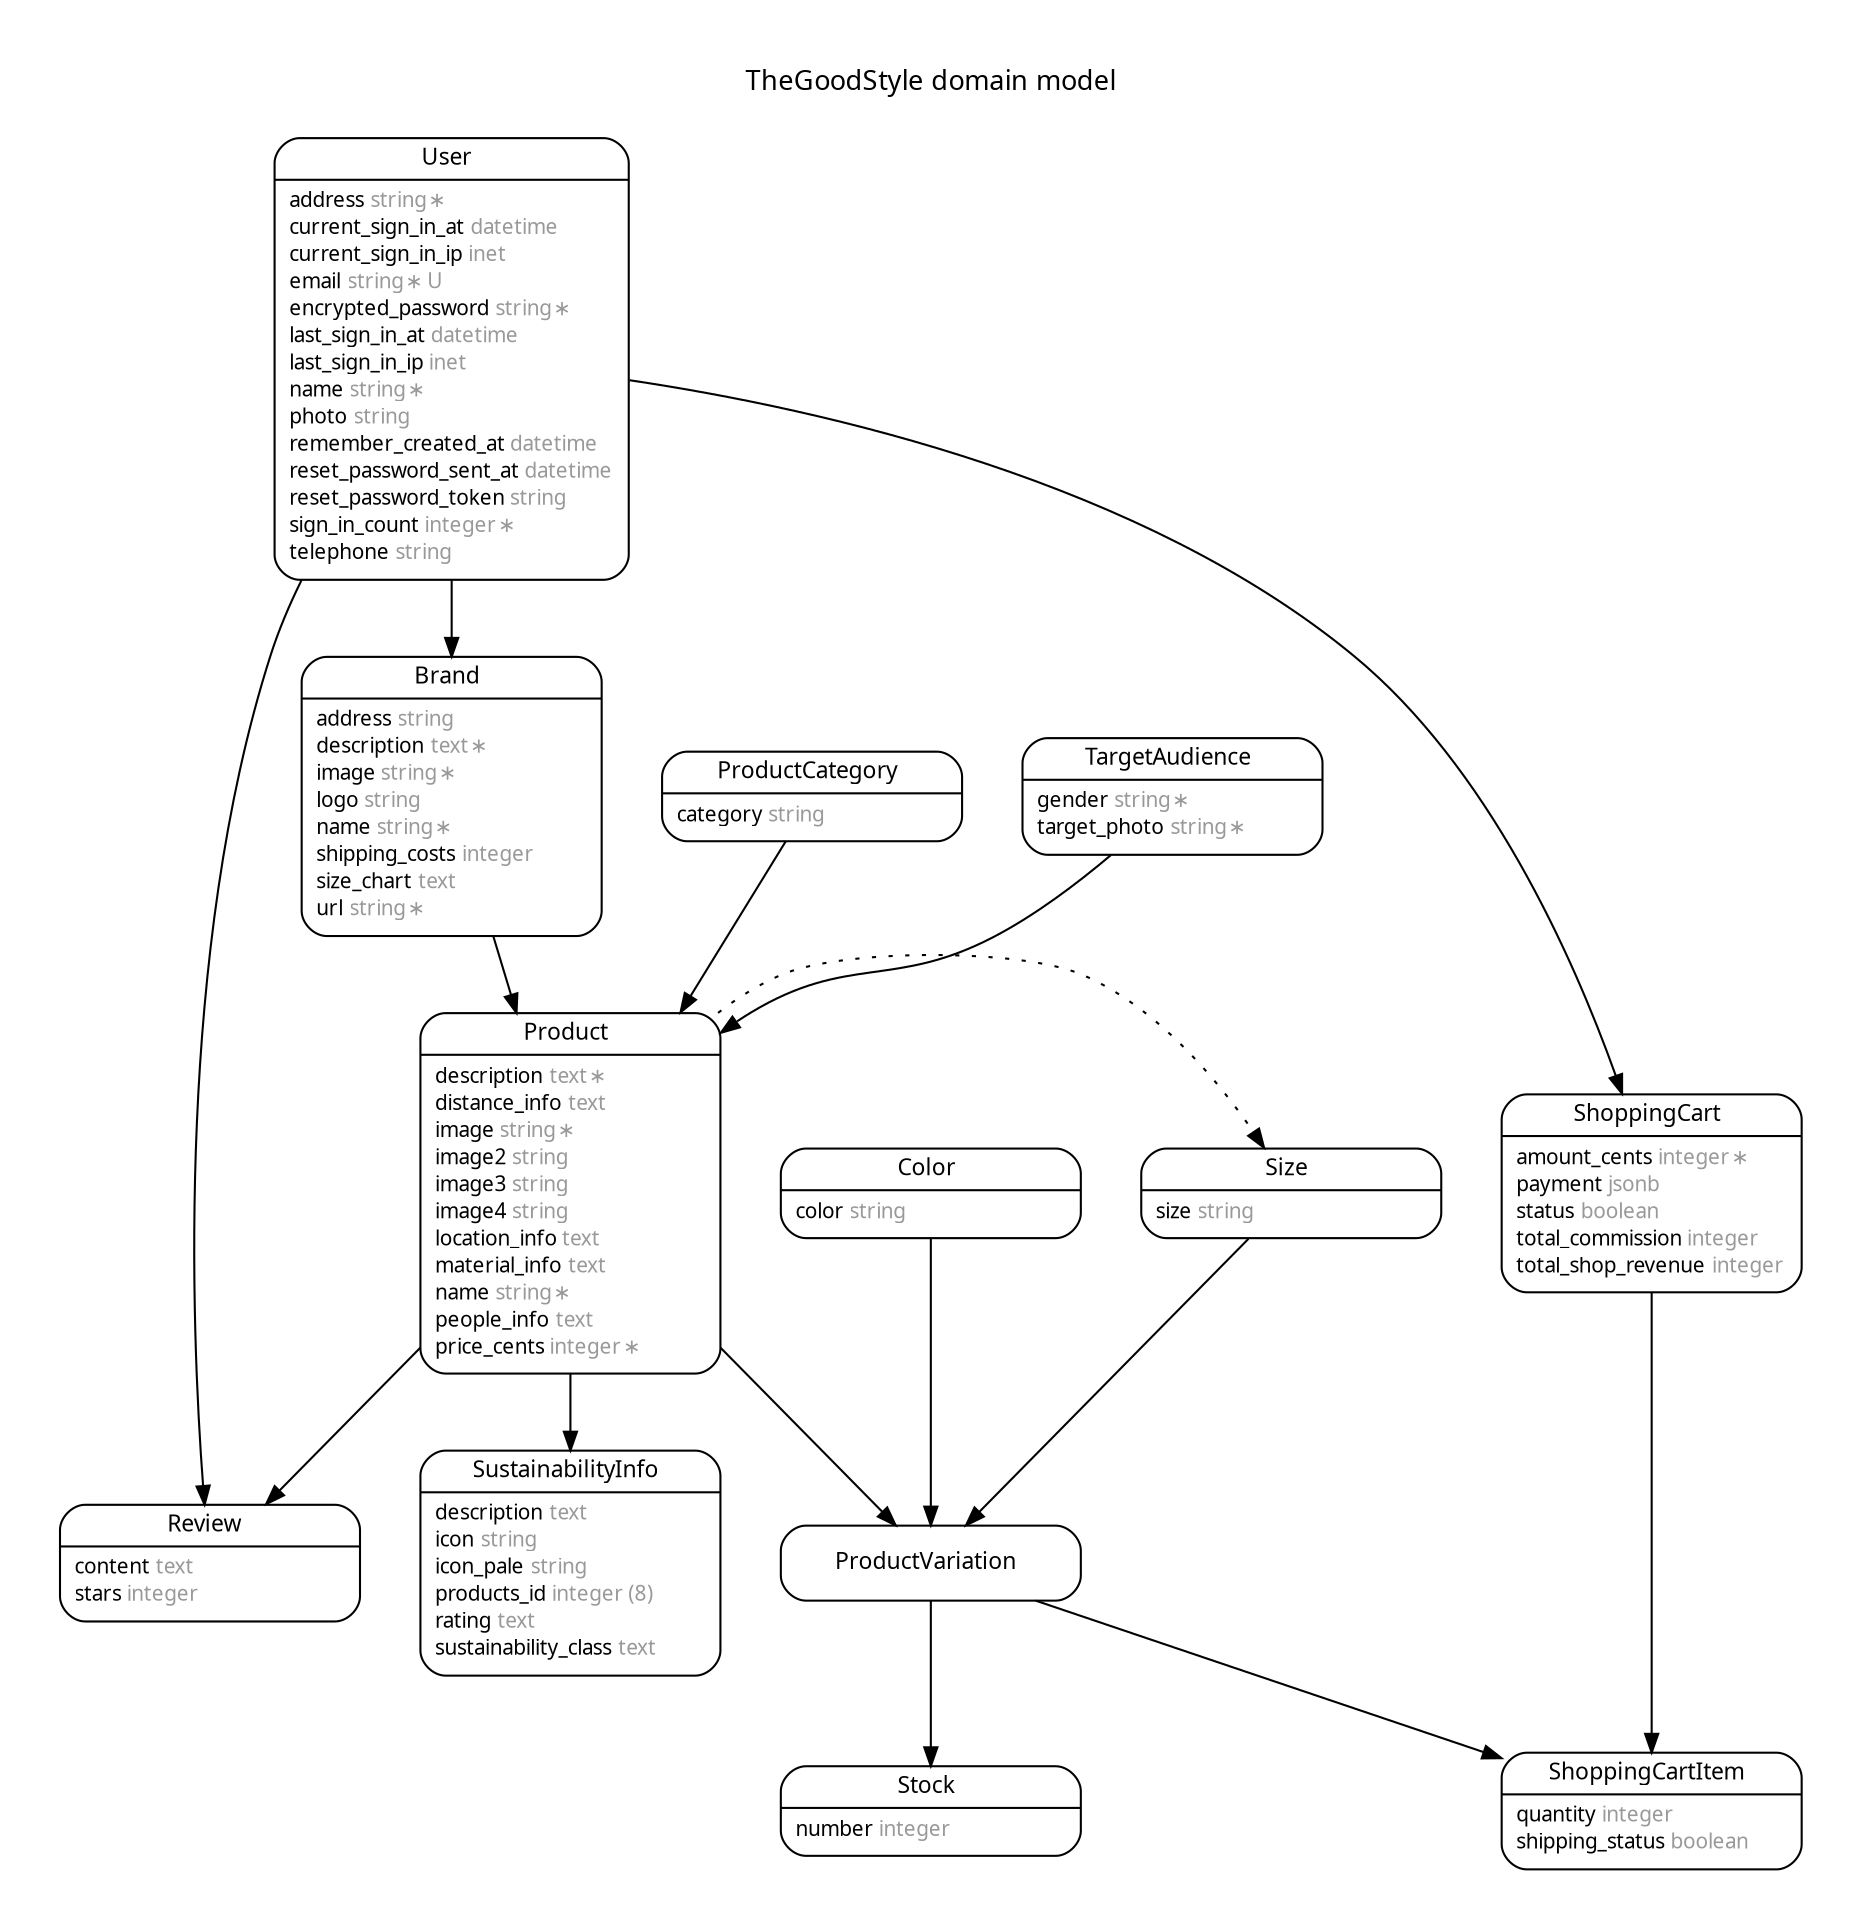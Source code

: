digraph TheGoodStyle {
rankdir = "LR";
ranksep = "0.5";
nodesep = "0.4";
pad = "0.4,0.4";
margin = "0,0";
concentrate = "true";
labelloc = "t";
fontsize = "13";
fontname = "Arial BoldMT";
splines = "spline";
node[ shape  =  "Mrecord" , fontsize  =  "10" , fontname  =  "ArialMT" , margin  =  "0.07,0.05" , penwidth  =  "1.0"];
edge[ fontname  =  "ArialMT" , fontsize  =  "7" , dir  =  "both" , arrowsize  =  "0.9" , penwidth  =  "1.0" , labelangle  =  "32" , labeldistance  =  "1.8"];
rankdir = "TB";
label = "TheGoodStyle domain model\n\n";
m_Brand [label = <{<table border="0" align="center" cellspacing="0.5" cellpadding="0" width="134">
  <tr><td align="center" valign="bottom" width="130"><font face="Arial BoldMT" point-size="11">Brand</font></td></tr>
</table>
|
<table border="0" align="left" cellspacing="2" cellpadding="0" width="134">
  <tr><td align="left" width="130" port="address">address <font face="Arial ItalicMT" color="grey60">string</font></td></tr>
  <tr><td align="left" width="130" port="description">description <font face="Arial ItalicMT" color="grey60">text ∗</font></td></tr>
  <tr><td align="left" width="130" port="image">image <font face="Arial ItalicMT" color="grey60">string ∗</font></td></tr>
  <tr><td align="left" width="130" port="logo">logo <font face="Arial ItalicMT" color="grey60">string</font></td></tr>
  <tr><td align="left" width="130" port="name">name <font face="Arial ItalicMT" color="grey60">string ∗</font></td></tr>
  <tr><td align="left" width="130" port="shipping_costs">shipping_costs <font face="Arial ItalicMT" color="grey60">integer</font></td></tr>
  <tr><td align="left" width="130" port="size_chart">size_chart <font face="Arial ItalicMT" color="grey60">text</font></td></tr>
  <tr><td align="left" width="130" port="url">url <font face="Arial ItalicMT" color="grey60">string ∗</font></td></tr>
</table>
}>];
m_Color [label = <{<table border="0" align="center" cellspacing="0.5" cellpadding="0" width="134">
  <tr><td align="center" valign="bottom" width="130"><font face="Arial BoldMT" point-size="11">Color</font></td></tr>
</table>
|
<table border="0" align="left" cellspacing="2" cellpadding="0" width="134">
  <tr><td align="left" width="130" port="color">color <font face="Arial ItalicMT" color="grey60">string</font></td></tr>
</table>
}>];
m_Product [label = <{<table border="0" align="center" cellspacing="0.5" cellpadding="0" width="134">
  <tr><td align="center" valign="bottom" width="130"><font face="Arial BoldMT" point-size="11">Product</font></td></tr>
</table>
|
<table border="0" align="left" cellspacing="2" cellpadding="0" width="134">
  <tr><td align="left" width="130" port="description">description <font face="Arial ItalicMT" color="grey60">text ∗</font></td></tr>
  <tr><td align="left" width="130" port="distance_info">distance_info <font face="Arial ItalicMT" color="grey60">text</font></td></tr>
  <tr><td align="left" width="130" port="image">image <font face="Arial ItalicMT" color="grey60">string ∗</font></td></tr>
  <tr><td align="left" width="130" port="image2">image2 <font face="Arial ItalicMT" color="grey60">string</font></td></tr>
  <tr><td align="left" width="130" port="image3">image3 <font face="Arial ItalicMT" color="grey60">string</font></td></tr>
  <tr><td align="left" width="130" port="image4">image4 <font face="Arial ItalicMT" color="grey60">string</font></td></tr>
  <tr><td align="left" width="130" port="location_info">location_info <font face="Arial ItalicMT" color="grey60">text</font></td></tr>
  <tr><td align="left" width="130" port="material_info">material_info <font face="Arial ItalicMT" color="grey60">text</font></td></tr>
  <tr><td align="left" width="130" port="name">name <font face="Arial ItalicMT" color="grey60">string ∗</font></td></tr>
  <tr><td align="left" width="130" port="people_info">people_info <font face="Arial ItalicMT" color="grey60">text</font></td></tr>
  <tr><td align="left" width="130" port="price_cents">price_cents <font face="Arial ItalicMT" color="grey60">integer ∗</font></td></tr>
</table>
}>];
m_ProductCategory [label = <{<table border="0" align="center" cellspacing="0.5" cellpadding="0" width="134">
  <tr><td align="center" valign="bottom" width="130"><font face="Arial BoldMT" point-size="11">ProductCategory</font></td></tr>
</table>
|
<table border="0" align="left" cellspacing="2" cellpadding="0" width="134">
  <tr><td align="left" width="130" port="category">category <font face="Arial ItalicMT" color="grey60">string</font></td></tr>
</table>
}>];
m_ProductVariation [label = <{<table border="0" align="center" cellspacing="0.5" cellpadding="0" width="134">
  <tr><td align="center" valign="bottom" width="130"><font face="Arial BoldMT" point-size="11">ProductVariation</font></td></tr>
</table>
}>];
m_Review [label = <{<table border="0" align="center" cellspacing="0.5" cellpadding="0" width="134">
  <tr><td align="center" valign="bottom" width="130"><font face="Arial BoldMT" point-size="11">Review</font></td></tr>
</table>
|
<table border="0" align="left" cellspacing="2" cellpadding="0" width="134">
  <tr><td align="left" width="130" port="content">content <font face="Arial ItalicMT" color="grey60">text</font></td></tr>
  <tr><td align="left" width="130" port="stars">stars <font face="Arial ItalicMT" color="grey60">integer</font></td></tr>
</table>
}>];
m_ShoppingCart [label = <{<table border="0" align="center" cellspacing="0.5" cellpadding="0" width="134">
  <tr><td align="center" valign="bottom" width="130"><font face="Arial BoldMT" point-size="11">ShoppingCart</font></td></tr>
</table>
|
<table border="0" align="left" cellspacing="2" cellpadding="0" width="134">
  <tr><td align="left" width="130" port="amount_cents">amount_cents <font face="Arial ItalicMT" color="grey60">integer ∗</font></td></tr>
  <tr><td align="left" width="130" port="payment">payment <font face="Arial ItalicMT" color="grey60">jsonb</font></td></tr>
  <tr><td align="left" width="130" port="status">status <font face="Arial ItalicMT" color="grey60">boolean</font></td></tr>
  <tr><td align="left" width="130" port="total_commission">total_commission <font face="Arial ItalicMT" color="grey60">integer</font></td></tr>
  <tr><td align="left" width="130" port="total_shop_revenue">total_shop_revenue <font face="Arial ItalicMT" color="grey60">integer</font></td></tr>
</table>
}>];
m_ShoppingCartItem [label = <{<table border="0" align="center" cellspacing="0.5" cellpadding="0" width="134">
  <tr><td align="center" valign="bottom" width="130"><font face="Arial BoldMT" point-size="11">ShoppingCartItem</font></td></tr>
</table>
|
<table border="0" align="left" cellspacing="2" cellpadding="0" width="134">
  <tr><td align="left" width="130" port="quantity">quantity <font face="Arial ItalicMT" color="grey60">integer</font></td></tr>
  <tr><td align="left" width="130" port="shipping_status">shipping_status <font face="Arial ItalicMT" color="grey60">boolean</font></td></tr>
</table>
}>];
m_Size [label = <{<table border="0" align="center" cellspacing="0.5" cellpadding="0" width="134">
  <tr><td align="center" valign="bottom" width="130"><font face="Arial BoldMT" point-size="11">Size</font></td></tr>
</table>
|
<table border="0" align="left" cellspacing="2" cellpadding="0" width="134">
  <tr><td align="left" width="130" port="size">size <font face="Arial ItalicMT" color="grey60">string</font></td></tr>
</table>
}>];
m_Stock [label = <{<table border="0" align="center" cellspacing="0.5" cellpadding="0" width="134">
  <tr><td align="center" valign="bottom" width="130"><font face="Arial BoldMT" point-size="11">Stock</font></td></tr>
</table>
|
<table border="0" align="left" cellspacing="2" cellpadding="0" width="134">
  <tr><td align="left" width="130" port="number">number <font face="Arial ItalicMT" color="grey60">integer</font></td></tr>
</table>
}>];
m_SustainabilityInfo [label = <{<table border="0" align="center" cellspacing="0.5" cellpadding="0" width="134">
  <tr><td align="center" valign="bottom" width="130"><font face="Arial BoldMT" point-size="11">SustainabilityInfo</font></td></tr>
</table>
|
<table border="0" align="left" cellspacing="2" cellpadding="0" width="134">
  <tr><td align="left" width="130" port="description">description <font face="Arial ItalicMT" color="grey60">text</font></td></tr>
  <tr><td align="left" width="130" port="icon">icon <font face="Arial ItalicMT" color="grey60">string</font></td></tr>
  <tr><td align="left" width="130" port="icon_pale">icon_pale <font face="Arial ItalicMT" color="grey60">string</font></td></tr>
  <tr><td align="left" width="130" port="products_id">products_id <font face="Arial ItalicMT" color="grey60">integer (8)</font></td></tr>
  <tr><td align="left" width="130" port="rating">rating <font face="Arial ItalicMT" color="grey60">text</font></td></tr>
  <tr><td align="left" width="130" port="sustainability_class">sustainability_class <font face="Arial ItalicMT" color="grey60">text</font></td></tr>
</table>
}>];
m_TargetAudience [label = <{<table border="0" align="center" cellspacing="0.5" cellpadding="0" width="134">
  <tr><td align="center" valign="bottom" width="130"><font face="Arial BoldMT" point-size="11">TargetAudience</font></td></tr>
</table>
|
<table border="0" align="left" cellspacing="2" cellpadding="0" width="134">
  <tr><td align="left" width="130" port="gender">gender <font face="Arial ItalicMT" color="grey60">string ∗</font></td></tr>
  <tr><td align="left" width="130" port="target_photo">target_photo <font face="Arial ItalicMT" color="grey60">string ∗</font></td></tr>
</table>
}>];
m_User [label = <{<table border="0" align="center" cellspacing="0.5" cellpadding="0" width="134">
  <tr><td align="center" valign="bottom" width="130"><font face="Arial BoldMT" point-size="11">User</font></td></tr>
</table>
|
<table border="0" align="left" cellspacing="2" cellpadding="0" width="134">
  <tr><td align="left" width="130" port="address">address <font face="Arial ItalicMT" color="grey60">string ∗</font></td></tr>
  <tr><td align="left" width="130" port="current_sign_in_at">current_sign_in_at <font face="Arial ItalicMT" color="grey60">datetime</font></td></tr>
  <tr><td align="left" width="130" port="current_sign_in_ip">current_sign_in_ip <font face="Arial ItalicMT" color="grey60">inet</font></td></tr>
  <tr><td align="left" width="130" port="email">email <font face="Arial ItalicMT" color="grey60">string ∗ U</font></td></tr>
  <tr><td align="left" width="130" port="encrypted_password">encrypted_password <font face="Arial ItalicMT" color="grey60">string ∗</font></td></tr>
  <tr><td align="left" width="130" port="last_sign_in_at">last_sign_in_at <font face="Arial ItalicMT" color="grey60">datetime</font></td></tr>
  <tr><td align="left" width="130" port="last_sign_in_ip">last_sign_in_ip <font face="Arial ItalicMT" color="grey60">inet</font></td></tr>
  <tr><td align="left" width="130" port="name">name <font face="Arial ItalicMT" color="grey60">string ∗</font></td></tr>
  <tr><td align="left" width="130" port="photo">photo <font face="Arial ItalicMT" color="grey60">string</font></td></tr>
  <tr><td align="left" width="130" port="remember_created_at">remember_created_at <font face="Arial ItalicMT" color="grey60">datetime</font></td></tr>
  <tr><td align="left" width="130" port="reset_password_sent_at">reset_password_sent_at <font face="Arial ItalicMT" color="grey60">datetime</font></td></tr>
  <tr><td align="left" width="130" port="reset_password_token">reset_password_token <font face="Arial ItalicMT" color="grey60">string</font></td></tr>
  <tr><td align="left" width="130" port="sign_in_count">sign_in_count <font face="Arial ItalicMT" color="grey60">integer ∗</font></td></tr>
  <tr><td align="left" width="130" port="telephone">telephone <font face="Arial ItalicMT" color="grey60">string</font></td></tr>
</table>
}>];
  m_User -> m_Brand [arrowhead = "normal", arrowtail = "none", weight = "2"];
  m_User -> m_Review [arrowhead = "normal", arrowtail = "none", weight = "2"];
  m_User -> m_ShoppingCart [arrowhead = "normal", arrowtail = "none", weight = "2"];
  m_Brand -> m_Product [arrowhead = "normal", arrowtail = "none", weight = "2"];
  m_Color -> m_ProductVariation [arrowhead = "normal", arrowtail = "none", weight = "2"];
  m_TargetAudience -> m_Product [arrowhead = "normal", arrowtail = "none", weight = "2"];
  m_ProductCategory -> m_Product [arrowhead = "normal", arrowtail = "none", weight = "2"];
  m_Product -> m_SustainabilityInfo [arrowhead = "normal", arrowtail = "none", weight = "2"];
  m_Product -> m_Review [arrowhead = "normal", arrowtail = "none", weight = "2"];
  m_Product -> m_ProductVariation [arrowhead = "normal", arrowtail = "none", weight = "2"];
  m_Product -> m_Size [style = "dotted", arrowhead = "normal", arrowtail = "none", weight = "1", constraint = "false"];
  m_Product -> m_Color [style = "dotted", arrowhead = "normal", arrowtail = "none", weight = "1", constraint = "false"];
  m_Size -> m_ProductVariation [arrowhead = "normal", arrowtail = "none", weight = "2"];
  m_ShoppingCart -> m_ShoppingCartItem [arrowhead = "normal", arrowtail = "none", weight = "2"];
  m_ProductVariation -> m_ShoppingCartItem [arrowhead = "normal", arrowtail = "none", weight = "1"];
  m_ProductVariation -> m_Stock [arrowhead = "normal", arrowtail = "none", weight = "1"];
}
